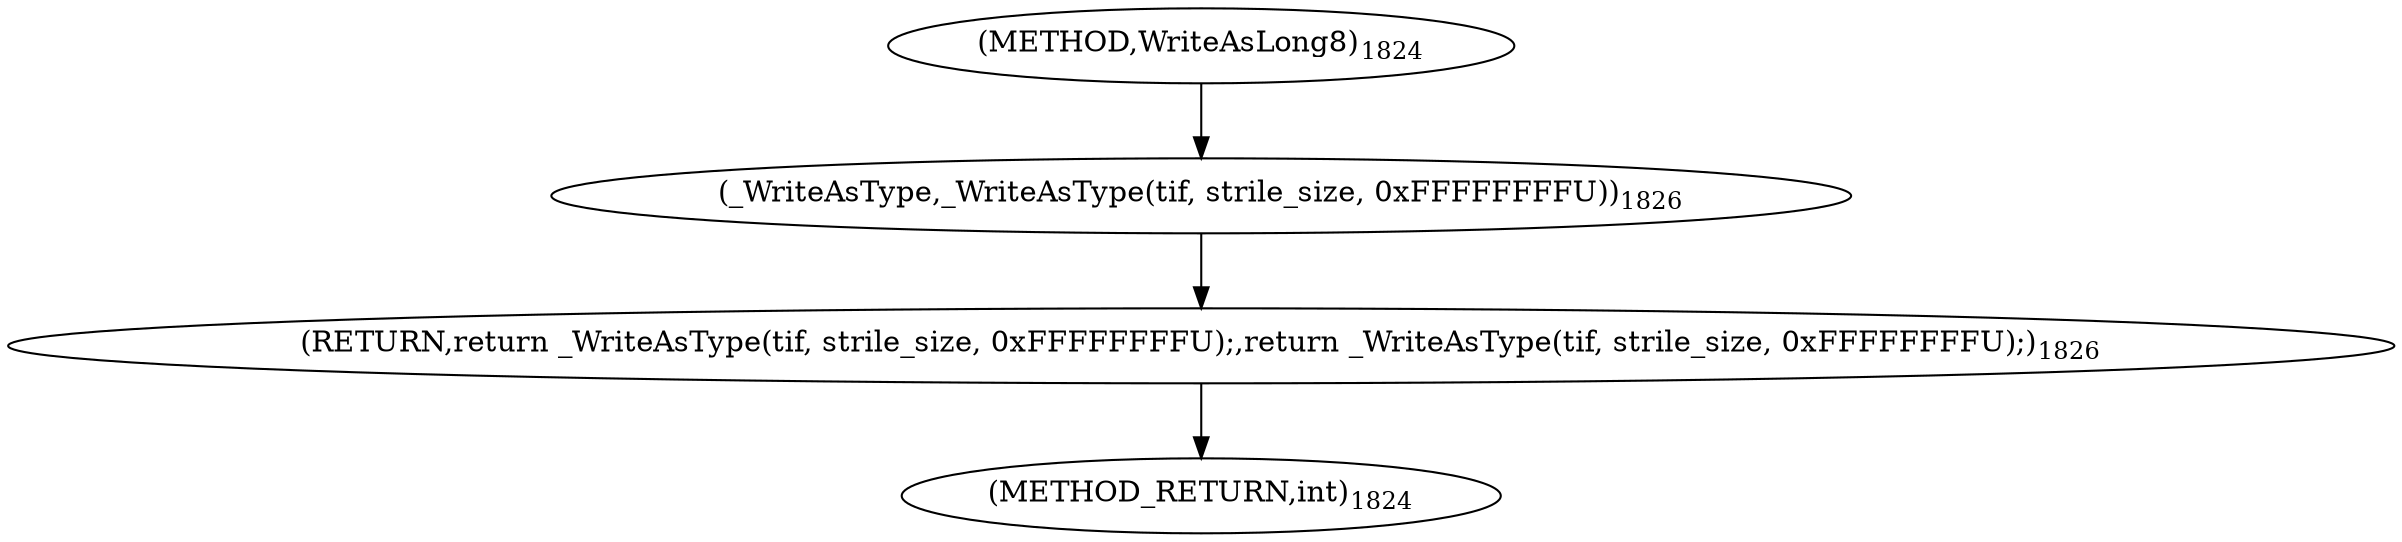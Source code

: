 digraph "WriteAsLong8" {  
"68849" [label = <(RETURN,return _WriteAsType(tif, strile_size, 0xFFFFFFFFU);,return _WriteAsType(tif, strile_size, 0xFFFFFFFFU);)<SUB>1826</SUB>> ]
"68850" [label = <(_WriteAsType,_WriteAsType(tif, strile_size, 0xFFFFFFFFU))<SUB>1826</SUB>> ]
"68845" [label = <(METHOD,WriteAsLong8)<SUB>1824</SUB>> ]
"68854" [label = <(METHOD_RETURN,int)<SUB>1824</SUB>> ]
  "68849" -> "68854" 
  "68850" -> "68849" 
  "68845" -> "68850" 
}
